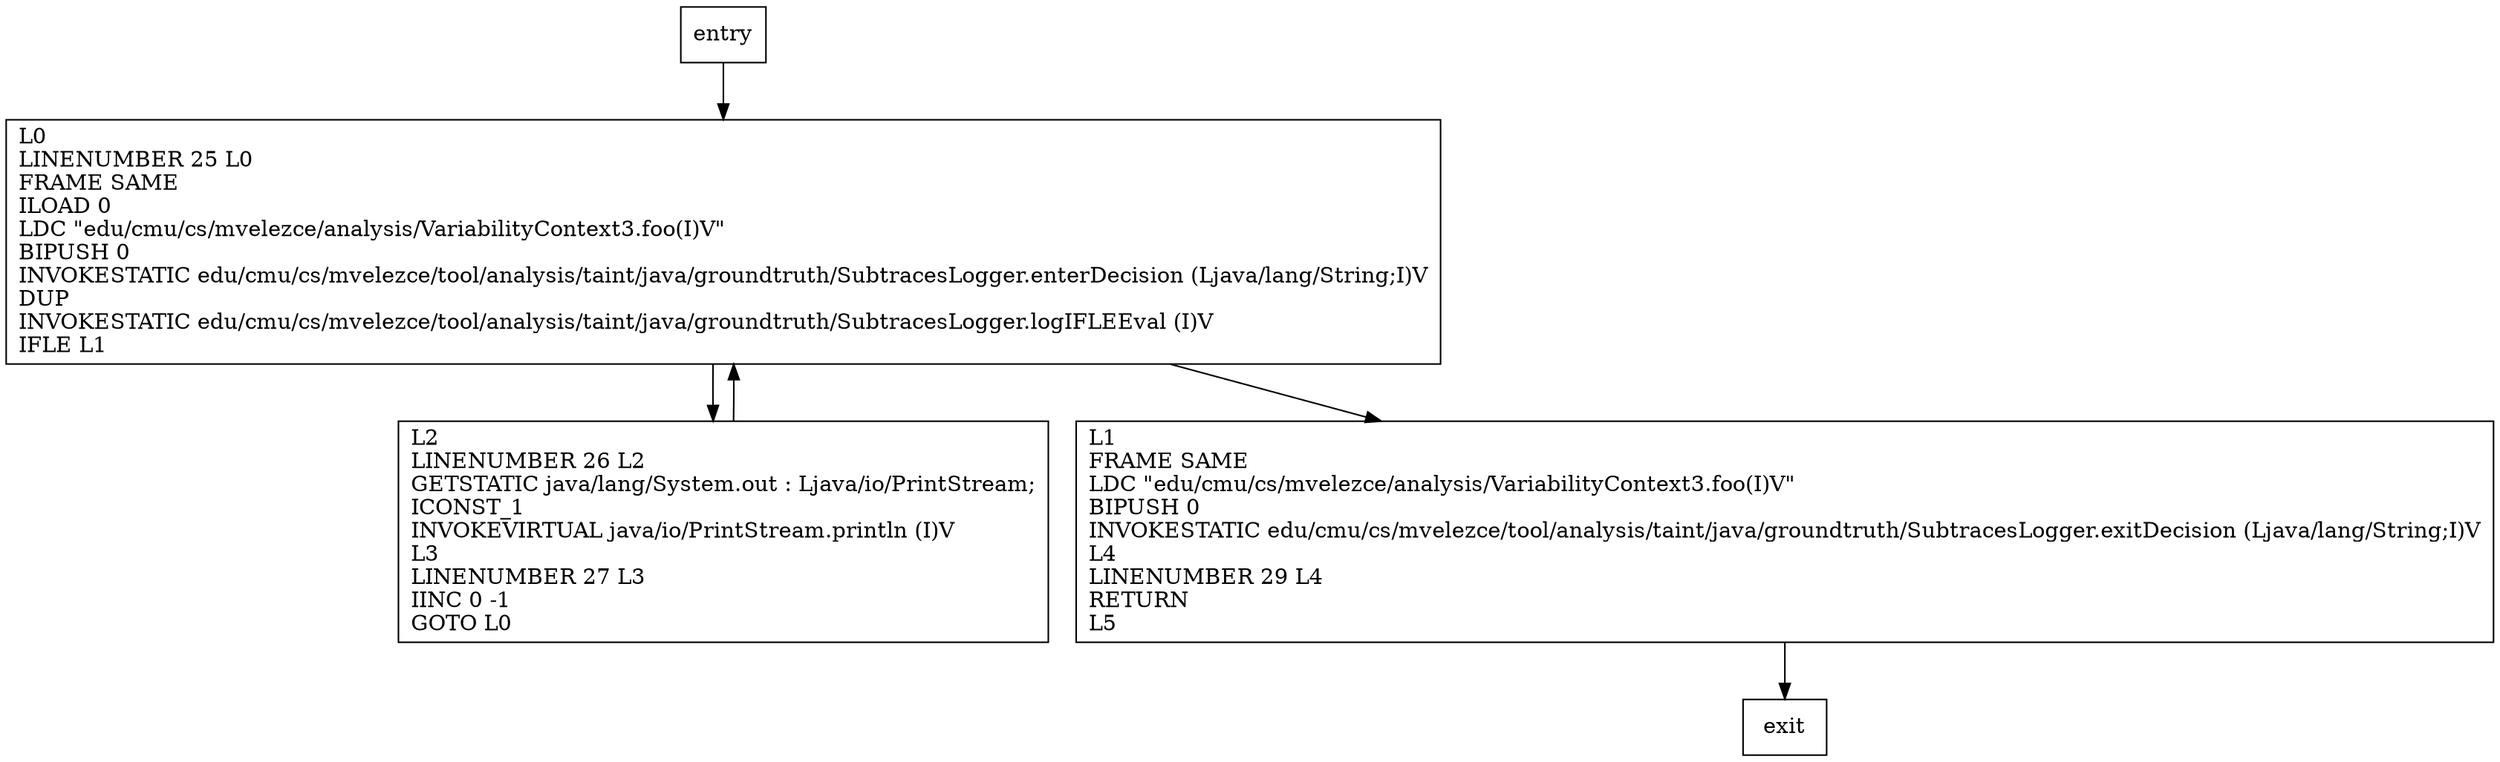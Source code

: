 digraph foo {
node [shape=record];
687185923 [label="L1\lFRAME SAME\lLDC \"edu/cmu/cs/mvelezce/analysis/VariabilityContext3.foo(I)V\"\lBIPUSH 0\lINVOKESTATIC edu/cmu/cs/mvelezce/tool/analysis/taint/java/groundtruth/SubtracesLogger.exitDecision (Ljava/lang/String;I)V\lL4\lLINENUMBER 29 L4\lRETURN\lL5\l"];
52563963 [label="L2\lLINENUMBER 26 L2\lGETSTATIC java/lang/System.out : Ljava/io/PrintStream;\lICONST_1\lINVOKEVIRTUAL java/io/PrintStream.println (I)V\lL3\lLINENUMBER 27 L3\lIINC 0 -1\lGOTO L0\l"];
2055199770 [label="L0\lLINENUMBER 25 L0\lFRAME SAME\lILOAD 0\lLDC \"edu/cmu/cs/mvelezce/analysis/VariabilityContext3.foo(I)V\"\lBIPUSH 0\lINVOKESTATIC edu/cmu/cs/mvelezce/tool/analysis/taint/java/groundtruth/SubtracesLogger.enterDecision (Ljava/lang/String;I)V\lDUP\lINVOKESTATIC edu/cmu/cs/mvelezce/tool/analysis/taint/java/groundtruth/SubtracesLogger.logIFLEEval (I)V\lIFLE L1\l"];
entry;
exit;
entry -> 2055199770;
687185923 -> exit;
52563963 -> 2055199770;
2055199770 -> 687185923;
2055199770 -> 52563963;
}

